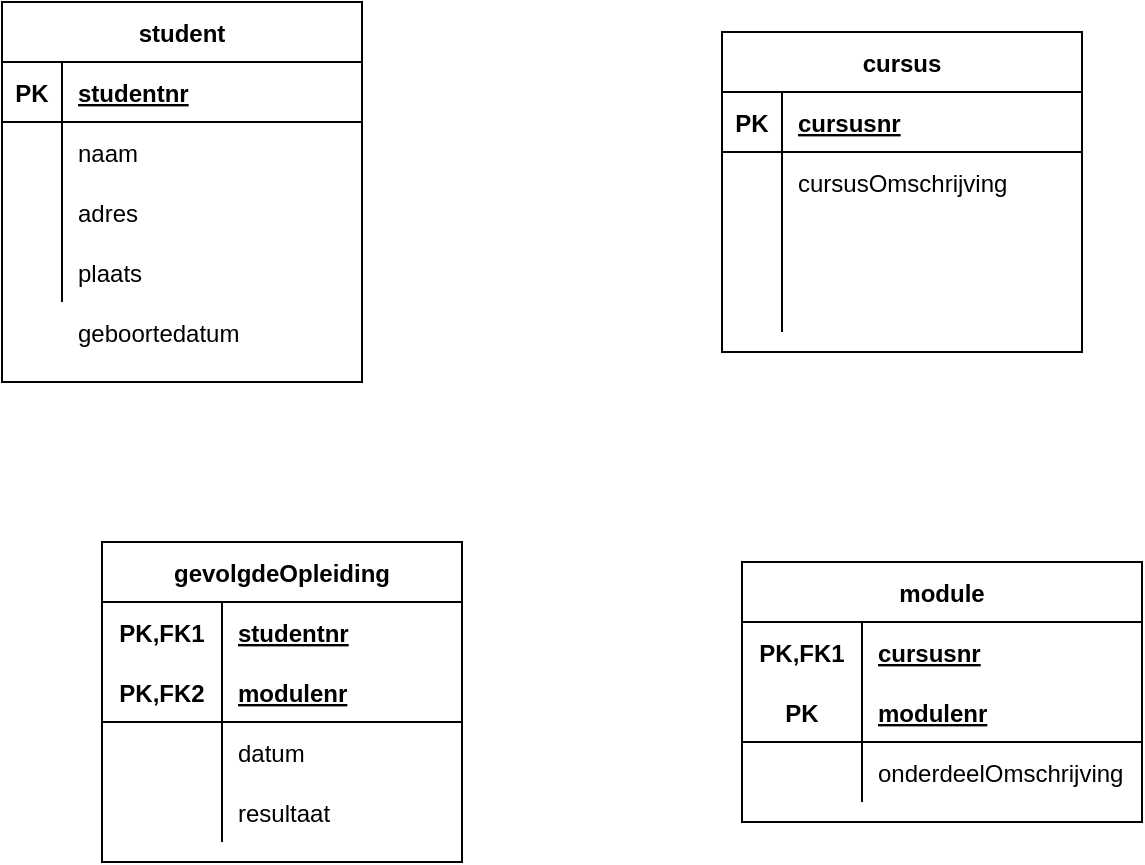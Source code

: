 <mxfile version="13.9.9" type="device"><diagram id="R2lEEEUBdFMjLlhIrx00" name="Page-1"><mxGraphModel dx="1422" dy="832" grid="1" gridSize="10" guides="1" tooltips="1" connect="1" arrows="1" fold="1" page="1" pageScale="1" pageWidth="850" pageHeight="1100" math="0" shadow="0" extFonts="Permanent Marker^https://fonts.googleapis.com/css?family=Permanent+Marker"><root><mxCell id="0"/><mxCell id="1" parent="0"/><mxCell id="yBG9xjrJVG9vw1_ddeqe-1" value="student" style="shape=table;startSize=30;container=1;collapsible=1;childLayout=tableLayout;fixedRows=1;rowLines=0;fontStyle=1;align=center;resizeLast=1;" parent="1" vertex="1"><mxGeometry x="80" y="80" width="180" height="190" as="geometry"/></mxCell><mxCell id="yBG9xjrJVG9vw1_ddeqe-2" value="" style="shape=partialRectangle;collapsible=0;dropTarget=0;pointerEvents=0;fillColor=none;top=0;left=0;bottom=1;right=0;points=[[0,0.5],[1,0.5]];portConstraint=eastwest;" parent="yBG9xjrJVG9vw1_ddeqe-1" vertex="1"><mxGeometry y="30" width="180" height="30" as="geometry"/></mxCell><mxCell id="yBG9xjrJVG9vw1_ddeqe-3" value="PK" style="shape=partialRectangle;connectable=0;fillColor=none;top=0;left=0;bottom=0;right=0;fontStyle=1;overflow=hidden;" parent="yBG9xjrJVG9vw1_ddeqe-2" vertex="1"><mxGeometry width="30" height="30" as="geometry"/></mxCell><mxCell id="yBG9xjrJVG9vw1_ddeqe-4" value="studentnr" style="shape=partialRectangle;connectable=0;fillColor=none;top=0;left=0;bottom=0;right=0;align=left;spacingLeft=6;fontStyle=5;overflow=hidden;" parent="yBG9xjrJVG9vw1_ddeqe-2" vertex="1"><mxGeometry x="30" width="150" height="30" as="geometry"/></mxCell><mxCell id="yBG9xjrJVG9vw1_ddeqe-5" value="" style="shape=partialRectangle;collapsible=0;dropTarget=0;pointerEvents=0;fillColor=none;top=0;left=0;bottom=0;right=0;points=[[0,0.5],[1,0.5]];portConstraint=eastwest;" parent="yBG9xjrJVG9vw1_ddeqe-1" vertex="1"><mxGeometry y="60" width="180" height="30" as="geometry"/></mxCell><mxCell id="yBG9xjrJVG9vw1_ddeqe-6" value="" style="shape=partialRectangle;connectable=0;fillColor=none;top=0;left=0;bottom=0;right=0;editable=1;overflow=hidden;" parent="yBG9xjrJVG9vw1_ddeqe-5" vertex="1"><mxGeometry width="30" height="30" as="geometry"/></mxCell><mxCell id="yBG9xjrJVG9vw1_ddeqe-7" value="naam" style="shape=partialRectangle;connectable=0;fillColor=none;top=0;left=0;bottom=0;right=0;align=left;spacingLeft=6;overflow=hidden;" parent="yBG9xjrJVG9vw1_ddeqe-5" vertex="1"><mxGeometry x="30" width="150" height="30" as="geometry"/></mxCell><mxCell id="yBG9xjrJVG9vw1_ddeqe-8" value="" style="shape=partialRectangle;collapsible=0;dropTarget=0;pointerEvents=0;fillColor=none;top=0;left=0;bottom=0;right=0;points=[[0,0.5],[1,0.5]];portConstraint=eastwest;" parent="yBG9xjrJVG9vw1_ddeqe-1" vertex="1"><mxGeometry y="90" width="180" height="30" as="geometry"/></mxCell><mxCell id="yBG9xjrJVG9vw1_ddeqe-9" value="" style="shape=partialRectangle;connectable=0;fillColor=none;top=0;left=0;bottom=0;right=0;editable=1;overflow=hidden;" parent="yBG9xjrJVG9vw1_ddeqe-8" vertex="1"><mxGeometry width="30" height="30" as="geometry"/></mxCell><mxCell id="yBG9xjrJVG9vw1_ddeqe-10" value="adres" style="shape=partialRectangle;connectable=0;fillColor=none;top=0;left=0;bottom=0;right=0;align=left;spacingLeft=6;overflow=hidden;" parent="yBG9xjrJVG9vw1_ddeqe-8" vertex="1"><mxGeometry x="30" width="150" height="30" as="geometry"/></mxCell><mxCell id="yBG9xjrJVG9vw1_ddeqe-11" value="" style="shape=partialRectangle;collapsible=0;dropTarget=0;pointerEvents=0;fillColor=none;top=0;left=0;bottom=0;right=0;points=[[0,0.5],[1,0.5]];portConstraint=eastwest;" parent="yBG9xjrJVG9vw1_ddeqe-1" vertex="1"><mxGeometry y="120" width="180" height="30" as="geometry"/></mxCell><mxCell id="yBG9xjrJVG9vw1_ddeqe-12" value="" style="shape=partialRectangle;connectable=0;fillColor=none;top=0;left=0;bottom=0;right=0;editable=1;overflow=hidden;" parent="yBG9xjrJVG9vw1_ddeqe-11" vertex="1"><mxGeometry width="30" height="30" as="geometry"/></mxCell><mxCell id="yBG9xjrJVG9vw1_ddeqe-13" value="plaats" style="shape=partialRectangle;connectable=0;fillColor=none;top=0;left=0;bottom=0;right=0;align=left;spacingLeft=6;overflow=hidden;" parent="yBG9xjrJVG9vw1_ddeqe-11" vertex="1"><mxGeometry x="30" width="150" height="30" as="geometry"/></mxCell><mxCell id="yBG9xjrJVG9vw1_ddeqe-14" value="cursus" style="shape=table;startSize=30;container=1;collapsible=1;childLayout=tableLayout;fixedRows=1;rowLines=0;fontStyle=1;align=center;resizeLast=1;" parent="1" vertex="1"><mxGeometry x="440" y="95" width="180" height="160" as="geometry"/></mxCell><mxCell id="yBG9xjrJVG9vw1_ddeqe-15" value="" style="shape=partialRectangle;collapsible=0;dropTarget=0;pointerEvents=0;fillColor=none;top=0;left=0;bottom=1;right=0;points=[[0,0.5],[1,0.5]];portConstraint=eastwest;" parent="yBG9xjrJVG9vw1_ddeqe-14" vertex="1"><mxGeometry y="30" width="180" height="30" as="geometry"/></mxCell><mxCell id="yBG9xjrJVG9vw1_ddeqe-16" value="PK" style="shape=partialRectangle;connectable=0;fillColor=none;top=0;left=0;bottom=0;right=0;fontStyle=1;overflow=hidden;" parent="yBG9xjrJVG9vw1_ddeqe-15" vertex="1"><mxGeometry width="30" height="30" as="geometry"/></mxCell><mxCell id="yBG9xjrJVG9vw1_ddeqe-17" value="cursusnr" style="shape=partialRectangle;connectable=0;fillColor=none;top=0;left=0;bottom=0;right=0;align=left;spacingLeft=6;fontStyle=5;overflow=hidden;" parent="yBG9xjrJVG9vw1_ddeqe-15" vertex="1"><mxGeometry x="30" width="150" height="30" as="geometry"/></mxCell><mxCell id="yBG9xjrJVG9vw1_ddeqe-18" value="" style="shape=partialRectangle;collapsible=0;dropTarget=0;pointerEvents=0;fillColor=none;top=0;left=0;bottom=0;right=0;points=[[0,0.5],[1,0.5]];portConstraint=eastwest;" parent="yBG9xjrJVG9vw1_ddeqe-14" vertex="1"><mxGeometry y="60" width="180" height="30" as="geometry"/></mxCell><mxCell id="yBG9xjrJVG9vw1_ddeqe-19" value="" style="shape=partialRectangle;connectable=0;fillColor=none;top=0;left=0;bottom=0;right=0;editable=1;overflow=hidden;" parent="yBG9xjrJVG9vw1_ddeqe-18" vertex="1"><mxGeometry width="30" height="30" as="geometry"/></mxCell><mxCell id="yBG9xjrJVG9vw1_ddeqe-20" value="cursusOmschrijving" style="shape=partialRectangle;connectable=0;fillColor=none;top=0;left=0;bottom=0;right=0;align=left;spacingLeft=6;overflow=hidden;" parent="yBG9xjrJVG9vw1_ddeqe-18" vertex="1"><mxGeometry x="30" width="150" height="30" as="geometry"/></mxCell><mxCell id="yBG9xjrJVG9vw1_ddeqe-21" value="" style="shape=partialRectangle;collapsible=0;dropTarget=0;pointerEvents=0;fillColor=none;top=0;left=0;bottom=0;right=0;points=[[0,0.5],[1,0.5]];portConstraint=eastwest;" parent="yBG9xjrJVG9vw1_ddeqe-14" vertex="1"><mxGeometry y="90" width="180" height="30" as="geometry"/></mxCell><mxCell id="yBG9xjrJVG9vw1_ddeqe-22" value="" style="shape=partialRectangle;connectable=0;fillColor=none;top=0;left=0;bottom=0;right=0;editable=1;overflow=hidden;" parent="yBG9xjrJVG9vw1_ddeqe-21" vertex="1"><mxGeometry width="30" height="30" as="geometry"/></mxCell><mxCell id="yBG9xjrJVG9vw1_ddeqe-23" value="" style="shape=partialRectangle;connectable=0;fillColor=none;top=0;left=0;bottom=0;right=0;align=left;spacingLeft=6;overflow=hidden;" parent="yBG9xjrJVG9vw1_ddeqe-21" vertex="1"><mxGeometry x="30" width="150" height="30" as="geometry"/></mxCell><mxCell id="yBG9xjrJVG9vw1_ddeqe-24" value="" style="shape=partialRectangle;collapsible=0;dropTarget=0;pointerEvents=0;fillColor=none;top=0;left=0;bottom=0;right=0;points=[[0,0.5],[1,0.5]];portConstraint=eastwest;" parent="yBG9xjrJVG9vw1_ddeqe-14" vertex="1"><mxGeometry y="120" width="180" height="30" as="geometry"/></mxCell><mxCell id="yBG9xjrJVG9vw1_ddeqe-25" value="" style="shape=partialRectangle;connectable=0;fillColor=none;top=0;left=0;bottom=0;right=0;editable=1;overflow=hidden;" parent="yBG9xjrJVG9vw1_ddeqe-24" vertex="1"><mxGeometry width="30" height="30" as="geometry"/></mxCell><mxCell id="yBG9xjrJVG9vw1_ddeqe-26" value="" style="shape=partialRectangle;connectable=0;fillColor=none;top=0;left=0;bottom=0;right=0;align=left;spacingLeft=6;overflow=hidden;" parent="yBG9xjrJVG9vw1_ddeqe-24" vertex="1"><mxGeometry x="30" width="150" height="30" as="geometry"/></mxCell><mxCell id="yBG9xjrJVG9vw1_ddeqe-53" value="gevolgdeOpleiding" style="shape=table;startSize=30;container=1;collapsible=1;childLayout=tableLayout;fixedRows=1;rowLines=0;fontStyle=1;align=center;resizeLast=1;" parent="1" vertex="1"><mxGeometry x="130" y="350" width="180" height="160" as="geometry"/></mxCell><mxCell id="yBG9xjrJVG9vw1_ddeqe-54" value="" style="shape=partialRectangle;collapsible=0;dropTarget=0;pointerEvents=0;fillColor=none;top=0;left=0;bottom=0;right=0;points=[[0,0.5],[1,0.5]];portConstraint=eastwest;" parent="yBG9xjrJVG9vw1_ddeqe-53" vertex="1"><mxGeometry y="30" width="180" height="30" as="geometry"/></mxCell><mxCell id="yBG9xjrJVG9vw1_ddeqe-55" value="PK,FK1" style="shape=partialRectangle;connectable=0;fillColor=none;top=0;left=0;bottom=0;right=0;fontStyle=1;overflow=hidden;" parent="yBG9xjrJVG9vw1_ddeqe-54" vertex="1"><mxGeometry width="60" height="30" as="geometry"/></mxCell><mxCell id="yBG9xjrJVG9vw1_ddeqe-56" value="studentnr" style="shape=partialRectangle;connectable=0;fillColor=none;top=0;left=0;bottom=0;right=0;align=left;spacingLeft=6;fontStyle=5;overflow=hidden;" parent="yBG9xjrJVG9vw1_ddeqe-54" vertex="1"><mxGeometry x="60" width="120" height="30" as="geometry"/></mxCell><mxCell id="yBG9xjrJVG9vw1_ddeqe-57" value="" style="shape=partialRectangle;collapsible=0;dropTarget=0;pointerEvents=0;fillColor=none;top=0;left=0;bottom=1;right=0;points=[[0,0.5],[1,0.5]];portConstraint=eastwest;" parent="yBG9xjrJVG9vw1_ddeqe-53" vertex="1"><mxGeometry y="60" width="180" height="30" as="geometry"/></mxCell><mxCell id="yBG9xjrJVG9vw1_ddeqe-58" value="PK,FK2" style="shape=partialRectangle;connectable=0;fillColor=none;top=0;left=0;bottom=0;right=0;fontStyle=1;overflow=hidden;" parent="yBG9xjrJVG9vw1_ddeqe-57" vertex="1"><mxGeometry width="60" height="30" as="geometry"/></mxCell><mxCell id="yBG9xjrJVG9vw1_ddeqe-59" value="modulenr" style="shape=partialRectangle;connectable=0;fillColor=none;top=0;left=0;bottom=0;right=0;align=left;spacingLeft=6;fontStyle=5;overflow=hidden;" parent="yBG9xjrJVG9vw1_ddeqe-57" vertex="1"><mxGeometry x="60" width="120" height="30" as="geometry"/></mxCell><mxCell id="yBG9xjrJVG9vw1_ddeqe-60" value="" style="shape=partialRectangle;collapsible=0;dropTarget=0;pointerEvents=0;fillColor=none;top=0;left=0;bottom=0;right=0;points=[[0,0.5],[1,0.5]];portConstraint=eastwest;" parent="yBG9xjrJVG9vw1_ddeqe-53" vertex="1"><mxGeometry y="90" width="180" height="30" as="geometry"/></mxCell><mxCell id="yBG9xjrJVG9vw1_ddeqe-61" value="" style="shape=partialRectangle;connectable=0;fillColor=none;top=0;left=0;bottom=0;right=0;editable=1;overflow=hidden;" parent="yBG9xjrJVG9vw1_ddeqe-60" vertex="1"><mxGeometry width="60" height="30" as="geometry"/></mxCell><mxCell id="yBG9xjrJVG9vw1_ddeqe-62" value="datum" style="shape=partialRectangle;connectable=0;fillColor=none;top=0;left=0;bottom=0;right=0;align=left;spacingLeft=6;overflow=hidden;" parent="yBG9xjrJVG9vw1_ddeqe-60" vertex="1"><mxGeometry x="60" width="120" height="30" as="geometry"/></mxCell><mxCell id="yBG9xjrJVG9vw1_ddeqe-63" value="" style="shape=partialRectangle;collapsible=0;dropTarget=0;pointerEvents=0;fillColor=none;top=0;left=0;bottom=0;right=0;points=[[0,0.5],[1,0.5]];portConstraint=eastwest;" parent="yBG9xjrJVG9vw1_ddeqe-53" vertex="1"><mxGeometry y="120" width="180" height="30" as="geometry"/></mxCell><mxCell id="yBG9xjrJVG9vw1_ddeqe-64" value="" style="shape=partialRectangle;connectable=0;fillColor=none;top=0;left=0;bottom=0;right=0;editable=1;overflow=hidden;" parent="yBG9xjrJVG9vw1_ddeqe-63" vertex="1"><mxGeometry width="60" height="30" as="geometry"/></mxCell><mxCell id="yBG9xjrJVG9vw1_ddeqe-65" value="resultaat" style="shape=partialRectangle;connectable=0;fillColor=none;top=0;left=0;bottom=0;right=0;align=left;spacingLeft=6;overflow=hidden;" parent="yBG9xjrJVG9vw1_ddeqe-63" vertex="1"><mxGeometry x="60" width="120" height="30" as="geometry"/></mxCell><mxCell id="yBG9xjrJVG9vw1_ddeqe-78" value="geboortedatum" style="shape=partialRectangle;connectable=0;fillColor=none;top=0;left=0;bottom=0;right=0;align=left;spacingLeft=6;overflow=hidden;" parent="1" vertex="1"><mxGeometry x="110" y="230" width="150" height="30" as="geometry"/></mxCell><mxCell id="yBG9xjrJVG9vw1_ddeqe-79" value="module" style="shape=table;startSize=30;container=1;collapsible=1;childLayout=tableLayout;fixedRows=1;rowLines=0;fontStyle=1;align=center;resizeLast=1;" parent="1" vertex="1"><mxGeometry x="450" y="360" width="200" height="130" as="geometry"/></mxCell><mxCell id="yBG9xjrJVG9vw1_ddeqe-80" value="" style="shape=partialRectangle;collapsible=0;dropTarget=0;pointerEvents=0;fillColor=none;top=0;left=0;bottom=0;right=0;points=[[0,0.5],[1,0.5]];portConstraint=eastwest;" parent="yBG9xjrJVG9vw1_ddeqe-79" vertex="1"><mxGeometry y="30" width="200" height="30" as="geometry"/></mxCell><mxCell id="yBG9xjrJVG9vw1_ddeqe-81" value="PK,FK1" style="shape=partialRectangle;connectable=0;fillColor=none;top=0;left=0;bottom=0;right=0;fontStyle=1;overflow=hidden;" parent="yBG9xjrJVG9vw1_ddeqe-80" vertex="1"><mxGeometry width="60" height="30" as="geometry"/></mxCell><mxCell id="yBG9xjrJVG9vw1_ddeqe-82" value="cursusnr" style="shape=partialRectangle;connectable=0;fillColor=none;top=0;left=0;bottom=0;right=0;align=left;spacingLeft=6;fontStyle=5;overflow=hidden;" parent="yBG9xjrJVG9vw1_ddeqe-80" vertex="1"><mxGeometry x="60" width="140" height="30" as="geometry"/></mxCell><mxCell id="yBG9xjrJVG9vw1_ddeqe-83" value="" style="shape=partialRectangle;collapsible=0;dropTarget=0;pointerEvents=0;fillColor=none;top=0;left=0;bottom=1;right=0;points=[[0,0.5],[1,0.5]];portConstraint=eastwest;" parent="yBG9xjrJVG9vw1_ddeqe-79" vertex="1"><mxGeometry y="60" width="200" height="30" as="geometry"/></mxCell><mxCell id="yBG9xjrJVG9vw1_ddeqe-84" value="PK" style="shape=partialRectangle;connectable=0;fillColor=none;top=0;left=0;bottom=0;right=0;fontStyle=1;overflow=hidden;" parent="yBG9xjrJVG9vw1_ddeqe-83" vertex="1"><mxGeometry width="60" height="30" as="geometry"/></mxCell><mxCell id="yBG9xjrJVG9vw1_ddeqe-85" value="modulenr" style="shape=partialRectangle;connectable=0;fillColor=none;top=0;left=0;bottom=0;right=0;align=left;spacingLeft=6;fontStyle=5;overflow=hidden;" parent="yBG9xjrJVG9vw1_ddeqe-83" vertex="1"><mxGeometry x="60" width="140" height="30" as="geometry"/></mxCell><mxCell id="yBG9xjrJVG9vw1_ddeqe-86" value="" style="shape=partialRectangle;collapsible=0;dropTarget=0;pointerEvents=0;fillColor=none;top=0;left=0;bottom=0;right=0;points=[[0,0.5],[1,0.5]];portConstraint=eastwest;" parent="yBG9xjrJVG9vw1_ddeqe-79" vertex="1"><mxGeometry y="90" width="200" height="30" as="geometry"/></mxCell><mxCell id="yBG9xjrJVG9vw1_ddeqe-87" value="" style="shape=partialRectangle;connectable=0;fillColor=none;top=0;left=0;bottom=0;right=0;editable=1;overflow=hidden;" parent="yBG9xjrJVG9vw1_ddeqe-86" vertex="1"><mxGeometry width="60" height="30" as="geometry"/></mxCell><mxCell id="yBG9xjrJVG9vw1_ddeqe-88" value="onderdeelOmschrijving" style="shape=partialRectangle;connectable=0;fillColor=none;top=0;left=0;bottom=0;right=0;align=left;spacingLeft=6;overflow=hidden;" parent="yBG9xjrJVG9vw1_ddeqe-86" vertex="1"><mxGeometry x="60" width="140" height="30" as="geometry"/></mxCell></root></mxGraphModel></diagram></mxfile>